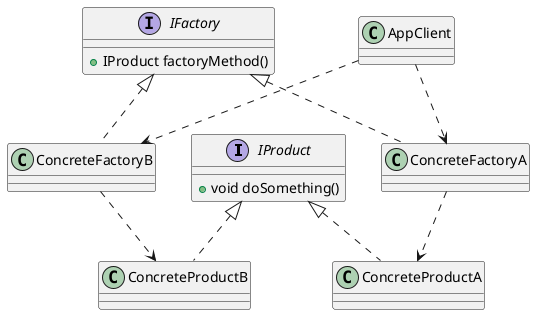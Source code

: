 @startuml
'https://plantuml.com/class-diagram

interface IProduct {
    +void doSomething()
}
class ConcreteProductA
class ConcreteProductB
IProduct <|.. ConcreteProductA
IProduct <|.. ConcreteProductB

interface IFactory {
    +IProduct factoryMethod()
}
class ConcreteFactoryA
class ConcreteFactoryB
IFactory <|.. ConcreteFactoryA
IFactory <|.. ConcreteFactoryB

class AppClient
AppClient ..> ConcreteFactoryA
AppClient ..> ConcreteFactoryB

ConcreteFactoryA ..>ConcreteProductA
ConcreteFactoryB ..>ConcreteProductB

@enduml